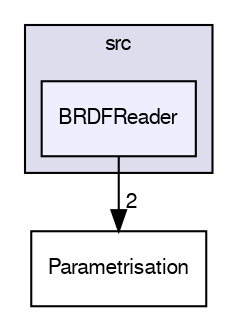 digraph "BRDFReader" {
  compound=true
  node [ fontsize="10", fontname="FreeSans"];
  edge [ labelfontsize="10", labelfontname="FreeSans"];
  subgraph clusterdir_91400285565c7420929e76e03301d041 {
    graph [ bgcolor="#ddddee", pencolor="black", label="src" fontname="FreeSans", fontsize="10", URL="dir_91400285565c7420929e76e03301d041.html"]
  dir_2b94db6e84339b4a935ae0cee470426e [shape=box, label="BRDFReader", style="filled", fillcolor="#eeeeff", pencolor="black", URL="dir_2b94db6e84339b4a935ae0cee470426e.html"];
  }
  dir_5dc37d8b5cf0675cf1937de4f7aaf759 [shape=box label="Parametrisation" URL="dir_5dc37d8b5cf0675cf1937de4f7aaf759.html"];
  dir_2b94db6e84339b4a935ae0cee470426e->dir_5dc37d8b5cf0675cf1937de4f7aaf759 [headlabel="2", labeldistance=1.5 headhref="dir_000011_000012.html"];
}
